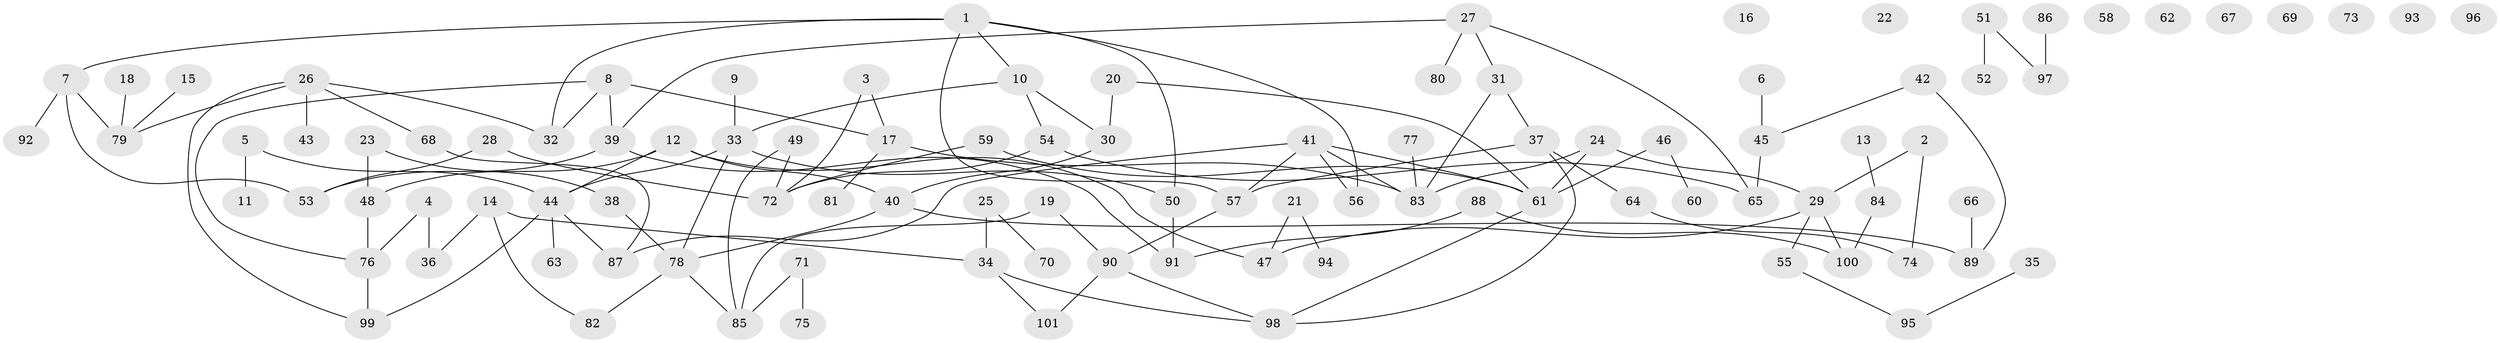 // coarse degree distribution, {1: 0.3, 0: 0.15, 2: 0.25, 5: 0.1, 4: 0.06666666666666667, 3: 0.03333333333333333, 6: 0.06666666666666667, 11: 0.016666666666666666, 9: 0.016666666666666666}
// Generated by graph-tools (version 1.1) at 2025/43/03/04/25 21:43:37]
// undirected, 101 vertices, 123 edges
graph export_dot {
graph [start="1"]
  node [color=gray90,style=filled];
  1;
  2;
  3;
  4;
  5;
  6;
  7;
  8;
  9;
  10;
  11;
  12;
  13;
  14;
  15;
  16;
  17;
  18;
  19;
  20;
  21;
  22;
  23;
  24;
  25;
  26;
  27;
  28;
  29;
  30;
  31;
  32;
  33;
  34;
  35;
  36;
  37;
  38;
  39;
  40;
  41;
  42;
  43;
  44;
  45;
  46;
  47;
  48;
  49;
  50;
  51;
  52;
  53;
  54;
  55;
  56;
  57;
  58;
  59;
  60;
  61;
  62;
  63;
  64;
  65;
  66;
  67;
  68;
  69;
  70;
  71;
  72;
  73;
  74;
  75;
  76;
  77;
  78;
  79;
  80;
  81;
  82;
  83;
  84;
  85;
  86;
  87;
  88;
  89;
  90;
  91;
  92;
  93;
  94;
  95;
  96;
  97;
  98;
  99;
  100;
  101;
  1 -- 7;
  1 -- 10;
  1 -- 32;
  1 -- 50;
  1 -- 56;
  1 -- 57;
  2 -- 29;
  2 -- 74;
  3 -- 17;
  3 -- 72;
  4 -- 36;
  4 -- 76;
  5 -- 11;
  5 -- 44;
  6 -- 45;
  7 -- 53;
  7 -- 79;
  7 -- 92;
  8 -- 17;
  8 -- 32;
  8 -- 39;
  8 -- 76;
  9 -- 33;
  10 -- 30;
  10 -- 33;
  10 -- 54;
  12 -- 40;
  12 -- 44;
  12 -- 47;
  12 -- 48;
  13 -- 84;
  14 -- 34;
  14 -- 36;
  14 -- 82;
  15 -- 79;
  17 -- 81;
  17 -- 83;
  18 -- 79;
  19 -- 85;
  19 -- 90;
  20 -- 30;
  20 -- 61;
  21 -- 47;
  21 -- 94;
  23 -- 38;
  23 -- 48;
  24 -- 29;
  24 -- 61;
  24 -- 83;
  25 -- 34;
  25 -- 70;
  26 -- 32;
  26 -- 43;
  26 -- 68;
  26 -- 79;
  26 -- 99;
  27 -- 31;
  27 -- 39;
  27 -- 65;
  27 -- 80;
  28 -- 53;
  28 -- 72;
  29 -- 47;
  29 -- 55;
  29 -- 100;
  30 -- 40;
  31 -- 37;
  31 -- 83;
  33 -- 44;
  33 -- 50;
  33 -- 78;
  34 -- 98;
  34 -- 101;
  35 -- 95;
  37 -- 57;
  37 -- 64;
  37 -- 98;
  38 -- 78;
  39 -- 53;
  39 -- 91;
  40 -- 78;
  40 -- 89;
  41 -- 56;
  41 -- 57;
  41 -- 61;
  41 -- 83;
  41 -- 87;
  42 -- 45;
  42 -- 89;
  44 -- 63;
  44 -- 87;
  44 -- 99;
  45 -- 65;
  46 -- 60;
  46 -- 61;
  48 -- 76;
  49 -- 72;
  49 -- 85;
  50 -- 91;
  51 -- 52;
  51 -- 97;
  54 -- 65;
  54 -- 72;
  55 -- 95;
  57 -- 90;
  59 -- 61;
  59 -- 72;
  61 -- 98;
  64 -- 74;
  66 -- 89;
  68 -- 87;
  71 -- 75;
  71 -- 85;
  76 -- 99;
  77 -- 83;
  78 -- 82;
  78 -- 85;
  84 -- 100;
  86 -- 97;
  88 -- 91;
  88 -- 100;
  90 -- 98;
  90 -- 101;
}
